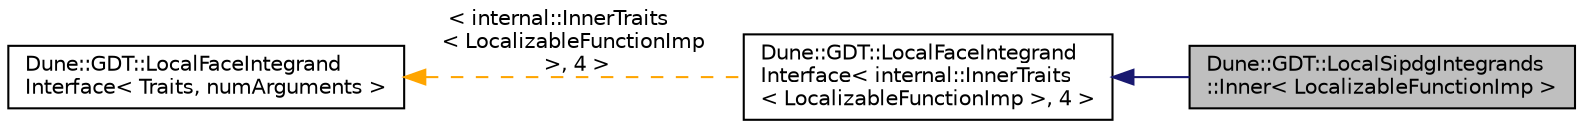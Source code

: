 digraph "Dune::GDT::LocalSipdgIntegrands::Inner&lt; LocalizableFunctionImp &gt;"
{
  edge [fontname="Helvetica",fontsize="10",labelfontname="Helvetica",labelfontsize="10"];
  node [fontname="Helvetica",fontsize="10",shape=record];
  rankdir="LR";
  Node0 [label="Dune::GDT::LocalSipdgIntegrands\l::Inner\< LocalizableFunctionImp \>",height=0.2,width=0.4,color="black", fillcolor="grey75", style="filled", fontcolor="black"];
  Node1 -> Node0 [dir="back",color="midnightblue",fontsize="10",style="solid",fontname="Helvetica"];
  Node1 [label="Dune::GDT::LocalFaceIntegrand\lInterface\< internal::InnerTraits\l\< LocalizableFunctionImp \>, 4 \>",height=0.2,width=0.4,color="black", fillcolor="white", style="filled",URL="$a01546.html"];
  Node2 -> Node1 [dir="back",color="orange",fontsize="10",style="dashed",label=" \< internal::InnerTraits\l\< LocalizableFunctionImp\l \>, 4 \>" ,fontname="Helvetica"];
  Node2 [label="Dune::GDT::LocalFaceIntegrand\lInterface\< Traits, numArguments \>",height=0.2,width=0.4,color="black", fillcolor="white", style="filled",URL="$a01546.html",tooltip="Interface for local evaluations that depend on an intersection. "];
}

